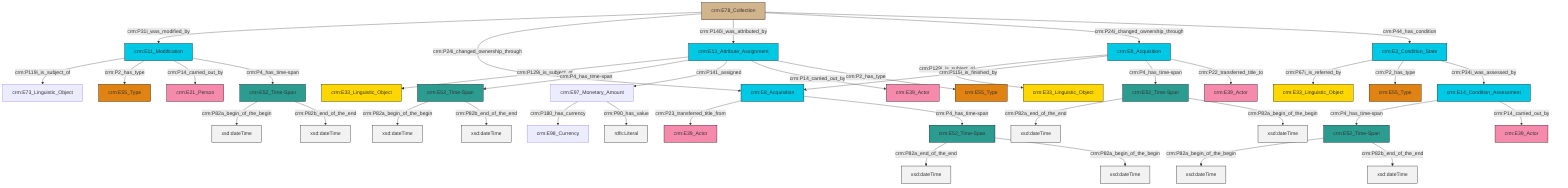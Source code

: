 graph TD
classDef Literal fill:#f2f2f2,stroke:#000000;
classDef CRM_Entity fill:#FFFFFF,stroke:#000000;
classDef Temporal_Entity fill:#00C9E6, stroke:#000000;
classDef Type fill:#E18312, stroke:#000000;
classDef Time-Span fill:#2C9C91, stroke:#000000;
classDef Appellation fill:#FFEB7F, stroke:#000000;
classDef Place fill:#008836, stroke:#000000;
classDef Persistent_Item fill:#B266B2, stroke:#000000;
classDef Conceptual_Object fill:#FFD700, stroke:#000000;
classDef Physical_Thing fill:#D2B48C, stroke:#000000;
classDef Actor fill:#f58aad, stroke:#000000;
classDef PC_Classes fill:#4ce600, stroke:#000000;
classDef Multi fill:#cccccc,stroke:#000000;

2["crm:E52_Time-Span"]:::Time-Span -->|crm:P82a_end_of_the_end| 3[xsd:dateTime]:::Literal
4["crm:E78_Collection"]:::Physical_Thing -->|crm:P31i_was_modified_by| 5["crm:E11_Modification"]:::Temporal_Entity
6["crm:E52_Time-Span"]:::Time-Span -->|crm:P82a_end_of_the_end| 7[xsd:dateTime]:::Literal
4["crm:E78_Collection"]:::Physical_Thing -->|crm:P24i_changed_ownership_through| 8["crm:E8_Acquisition"]:::Temporal_Entity
10["crm:E3_Condition_State"]:::Temporal_Entity -->|crm:P67i_is_referred_by| 11["crm:E33_Linguistic_Object"]:::Conceptual_Object
21["crm:E52_Time-Span"]:::Time-Span -->|crm:P82a_begin_of_the_begin| 22[xsd:dateTime]:::Literal
2["crm:E52_Time-Span"]:::Time-Span -->|crm:P82a_begin_of_the_begin| 23[xsd:dateTime]:::Literal
24["crm:E8_Acquisition"]:::Temporal_Entity -->|crm:P129i_is_subject_of| 25["crm:E33_Linguistic_Object"]:::Conceptual_Object
28["crm:E97_Monetary_Amount"]:::Default -->|crm:P180_has_currency| 17["crm:E98_Currency"]:::Default
12["crm:E52_Time-Span"]:::Time-Span -->|crm:P82a_begin_of_the_begin| 29[xsd:dateTime]:::Literal
14["crm:E52_Time-Span"]:::Time-Span -->|crm:P82a_begin_of_the_begin| 30[xsd:dateTime]:::Literal
26["crm:E13_Attribute_Assignment"]:::Temporal_Entity -->|crm:P129i_is_subject_of| 31["crm:E33_Linguistic_Object"]:::Conceptual_Object
24["crm:E8_Acquisition"]:::Temporal_Entity -->|crm:P115i_is_finished_by| 8["crm:E8_Acquisition"]:::Temporal_Entity
28["crm:E97_Monetary_Amount"]:::Default -->|crm:P90_has_value| 32[rdfs:Literal]:::Literal
8["crm:E8_Acquisition"]:::Temporal_Entity -->|crm:P23_transferred_title_from| 33["crm:E39_Actor"]:::Actor
14["crm:E52_Time-Span"]:::Time-Span -->|crm:P82b_end_of_the_end| 37[xsd:dateTime]:::Literal
12["crm:E52_Time-Span"]:::Time-Span -->|crm:P82b_end_of_the_end| 38[xsd:dateTime]:::Literal
4["crm:E78_Collection"]:::Physical_Thing -->|crm:P140i_was_attributed_by| 26["crm:E13_Attribute_Assignment"]:::Temporal_Entity
26["crm:E13_Attribute_Assignment"]:::Temporal_Entity -->|crm:P4_has_time-span| 14["crm:E52_Time-Span"]:::Time-Span
4["crm:E78_Collection"]:::Physical_Thing -->|crm:P24i_changed_ownership_through| 24["crm:E8_Acquisition"]:::Temporal_Entity
24["crm:E8_Acquisition"]:::Temporal_Entity -->|crm:P4_has_time-span| 2["crm:E52_Time-Span"]:::Time-Span
5["crm:E11_Modification"]:::Temporal_Entity -->|crm:P119i_is_subject_of| 44["crm:E73_Linguistic_Object"]:::Default
5["crm:E11_Modification"]:::Temporal_Entity -->|crm:P2_has_type| 45["crm:E55_Type"]:::Type
21["crm:E52_Time-Span"]:::Time-Span -->|crm:P82b_end_of_the_end| 46[xsd:dateTime]:::Literal
26["crm:E13_Attribute_Assignment"]:::Temporal_Entity -->|crm:P141_assigned| 28["crm:E97_Monetary_Amount"]:::Default
26["crm:E13_Attribute_Assignment"]:::Temporal_Entity -->|crm:P14_carried_out_by| 35["crm:E39_Actor"]:::Actor
5["crm:E11_Modification"]:::Temporal_Entity -->|crm:P14_carried_out_by| 48["crm:E21_Person"]:::Actor
8["crm:E8_Acquisition"]:::Temporal_Entity -->|crm:P4_has_time-span| 6["crm:E52_Time-Span"]:::Time-Span
26["crm:E13_Attribute_Assignment"]:::Temporal_Entity -->|crm:P2_has_type| 54["crm:E55_Type"]:::Type
4["crm:E78_Collection"]:::Physical_Thing -->|crm:P44_has_condition| 10["crm:E3_Condition_State"]:::Temporal_Entity
10["crm:E3_Condition_State"]:::Temporal_Entity -->|crm:P2_has_type| 39["crm:E55_Type"]:::Type
5["crm:E11_Modification"]:::Temporal_Entity -->|crm:P4_has_time-span| 21["crm:E52_Time-Span"]:::Time-Span
41["crm:E14_Condition_Assessment"]:::Temporal_Entity -->|crm:P4_has_time-span| 12["crm:E52_Time-Span"]:::Time-Span
24["crm:E8_Acquisition"]:::Temporal_Entity -->|crm:P22_transferred_title_to| 19["crm:E39_Actor"]:::Actor
41["crm:E14_Condition_Assessment"]:::Temporal_Entity -->|crm:P14_carried_out_by| 0["crm:E39_Actor"]:::Actor
6["crm:E52_Time-Span"]:::Time-Span -->|crm:P82a_begin_of_the_begin| 60[xsd:dateTime]:::Literal
10["crm:E3_Condition_State"]:::Temporal_Entity -->|crm:P34i_was_assessed_by| 41["crm:E14_Condition_Assessment"]:::Temporal_Entity